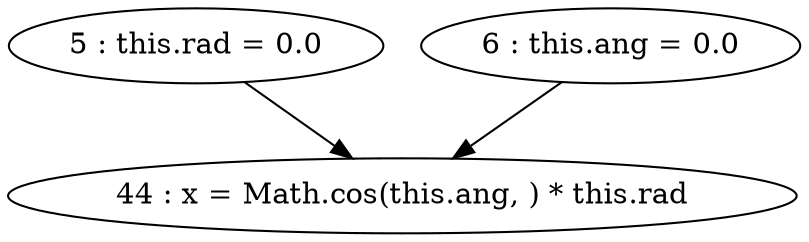 digraph G {
"5 : this.rad = 0.0"
"5 : this.rad = 0.0" -> "44 : x = Math.cos(this.ang, ) * this.rad"
"6 : this.ang = 0.0"
"6 : this.ang = 0.0" -> "44 : x = Math.cos(this.ang, ) * this.rad"
"44 : x = Math.cos(this.ang, ) * this.rad"
}